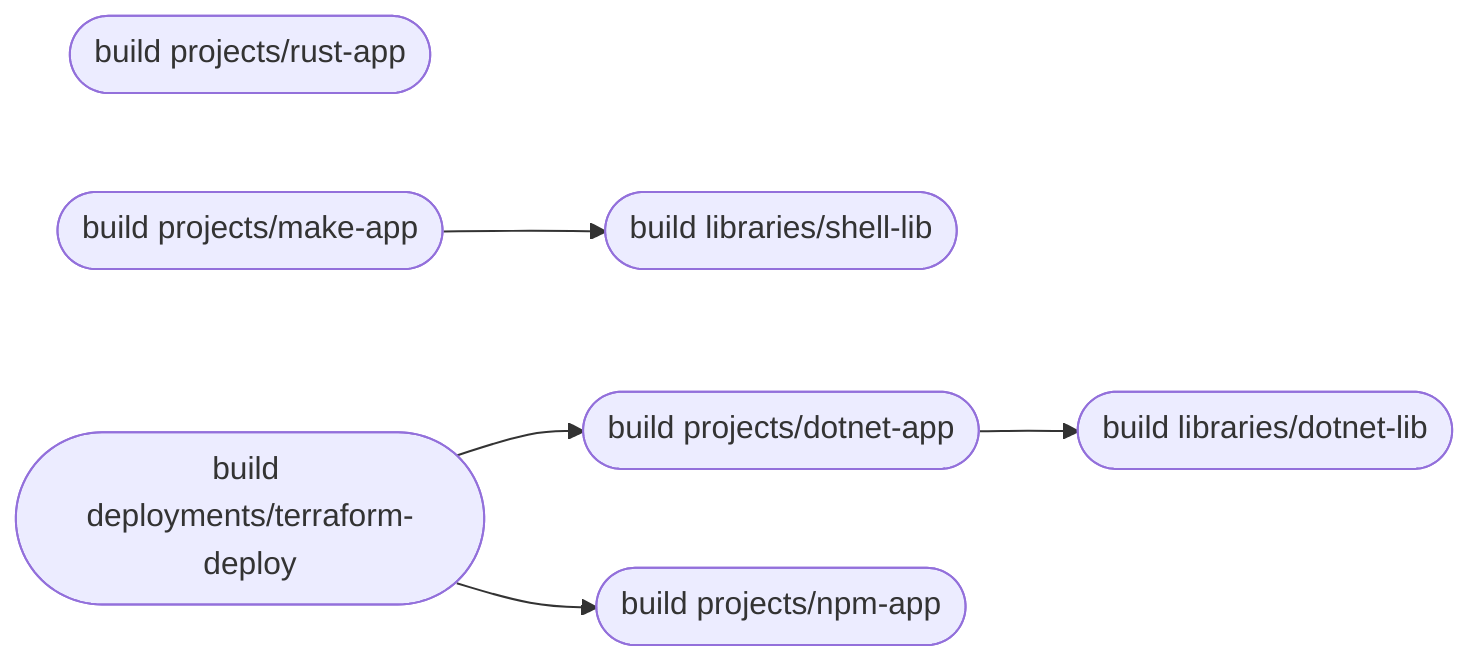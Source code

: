 flowchart LR
classDef forced stroke:red,stroke-width:3px
classDef required stroke:orange,stroke-width:3px
classDef selected stroke:black,stroke-width:3px
projects/rust-app:build(["build projects/rust-app"])
projects/npm-app:build(["build projects/npm-app"])
libraries/shell-lib:build(["build libraries/shell-lib"])
libraries/dotnet-lib:build(["build libraries/dotnet-lib"])
projects/dotnet-app:build(["build projects/dotnet-app"])
projects/dotnet-app:build --> libraries/dotnet-lib:build
projects/make-app:build(["build projects/make-app"])
projects/make-app:build --> libraries/shell-lib:build
deployments/terraform-deploy:build(["build deployments/terraform-deploy"])
deployments/terraform-deploy:build --> projects/dotnet-app:build
deployments/terraform-deploy:build --> projects/npm-app:build